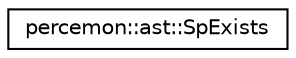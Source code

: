 digraph "Graphical Class Hierarchy"
{
 // LATEX_PDF_SIZE
  edge [fontname="Helvetica",fontsize="10",labelfontname="Helvetica",labelfontsize="10"];
  node [fontname="Helvetica",fontsize="10",shape=record];
  rankdir="LR";
  Node0 [label="percemon::ast::SpExists",height=0.2,width=0.4,color="black", fillcolor="white", style="filled",URL="$structpercemon_1_1ast_1_1SpExists.html",tooltip=" "];
}
